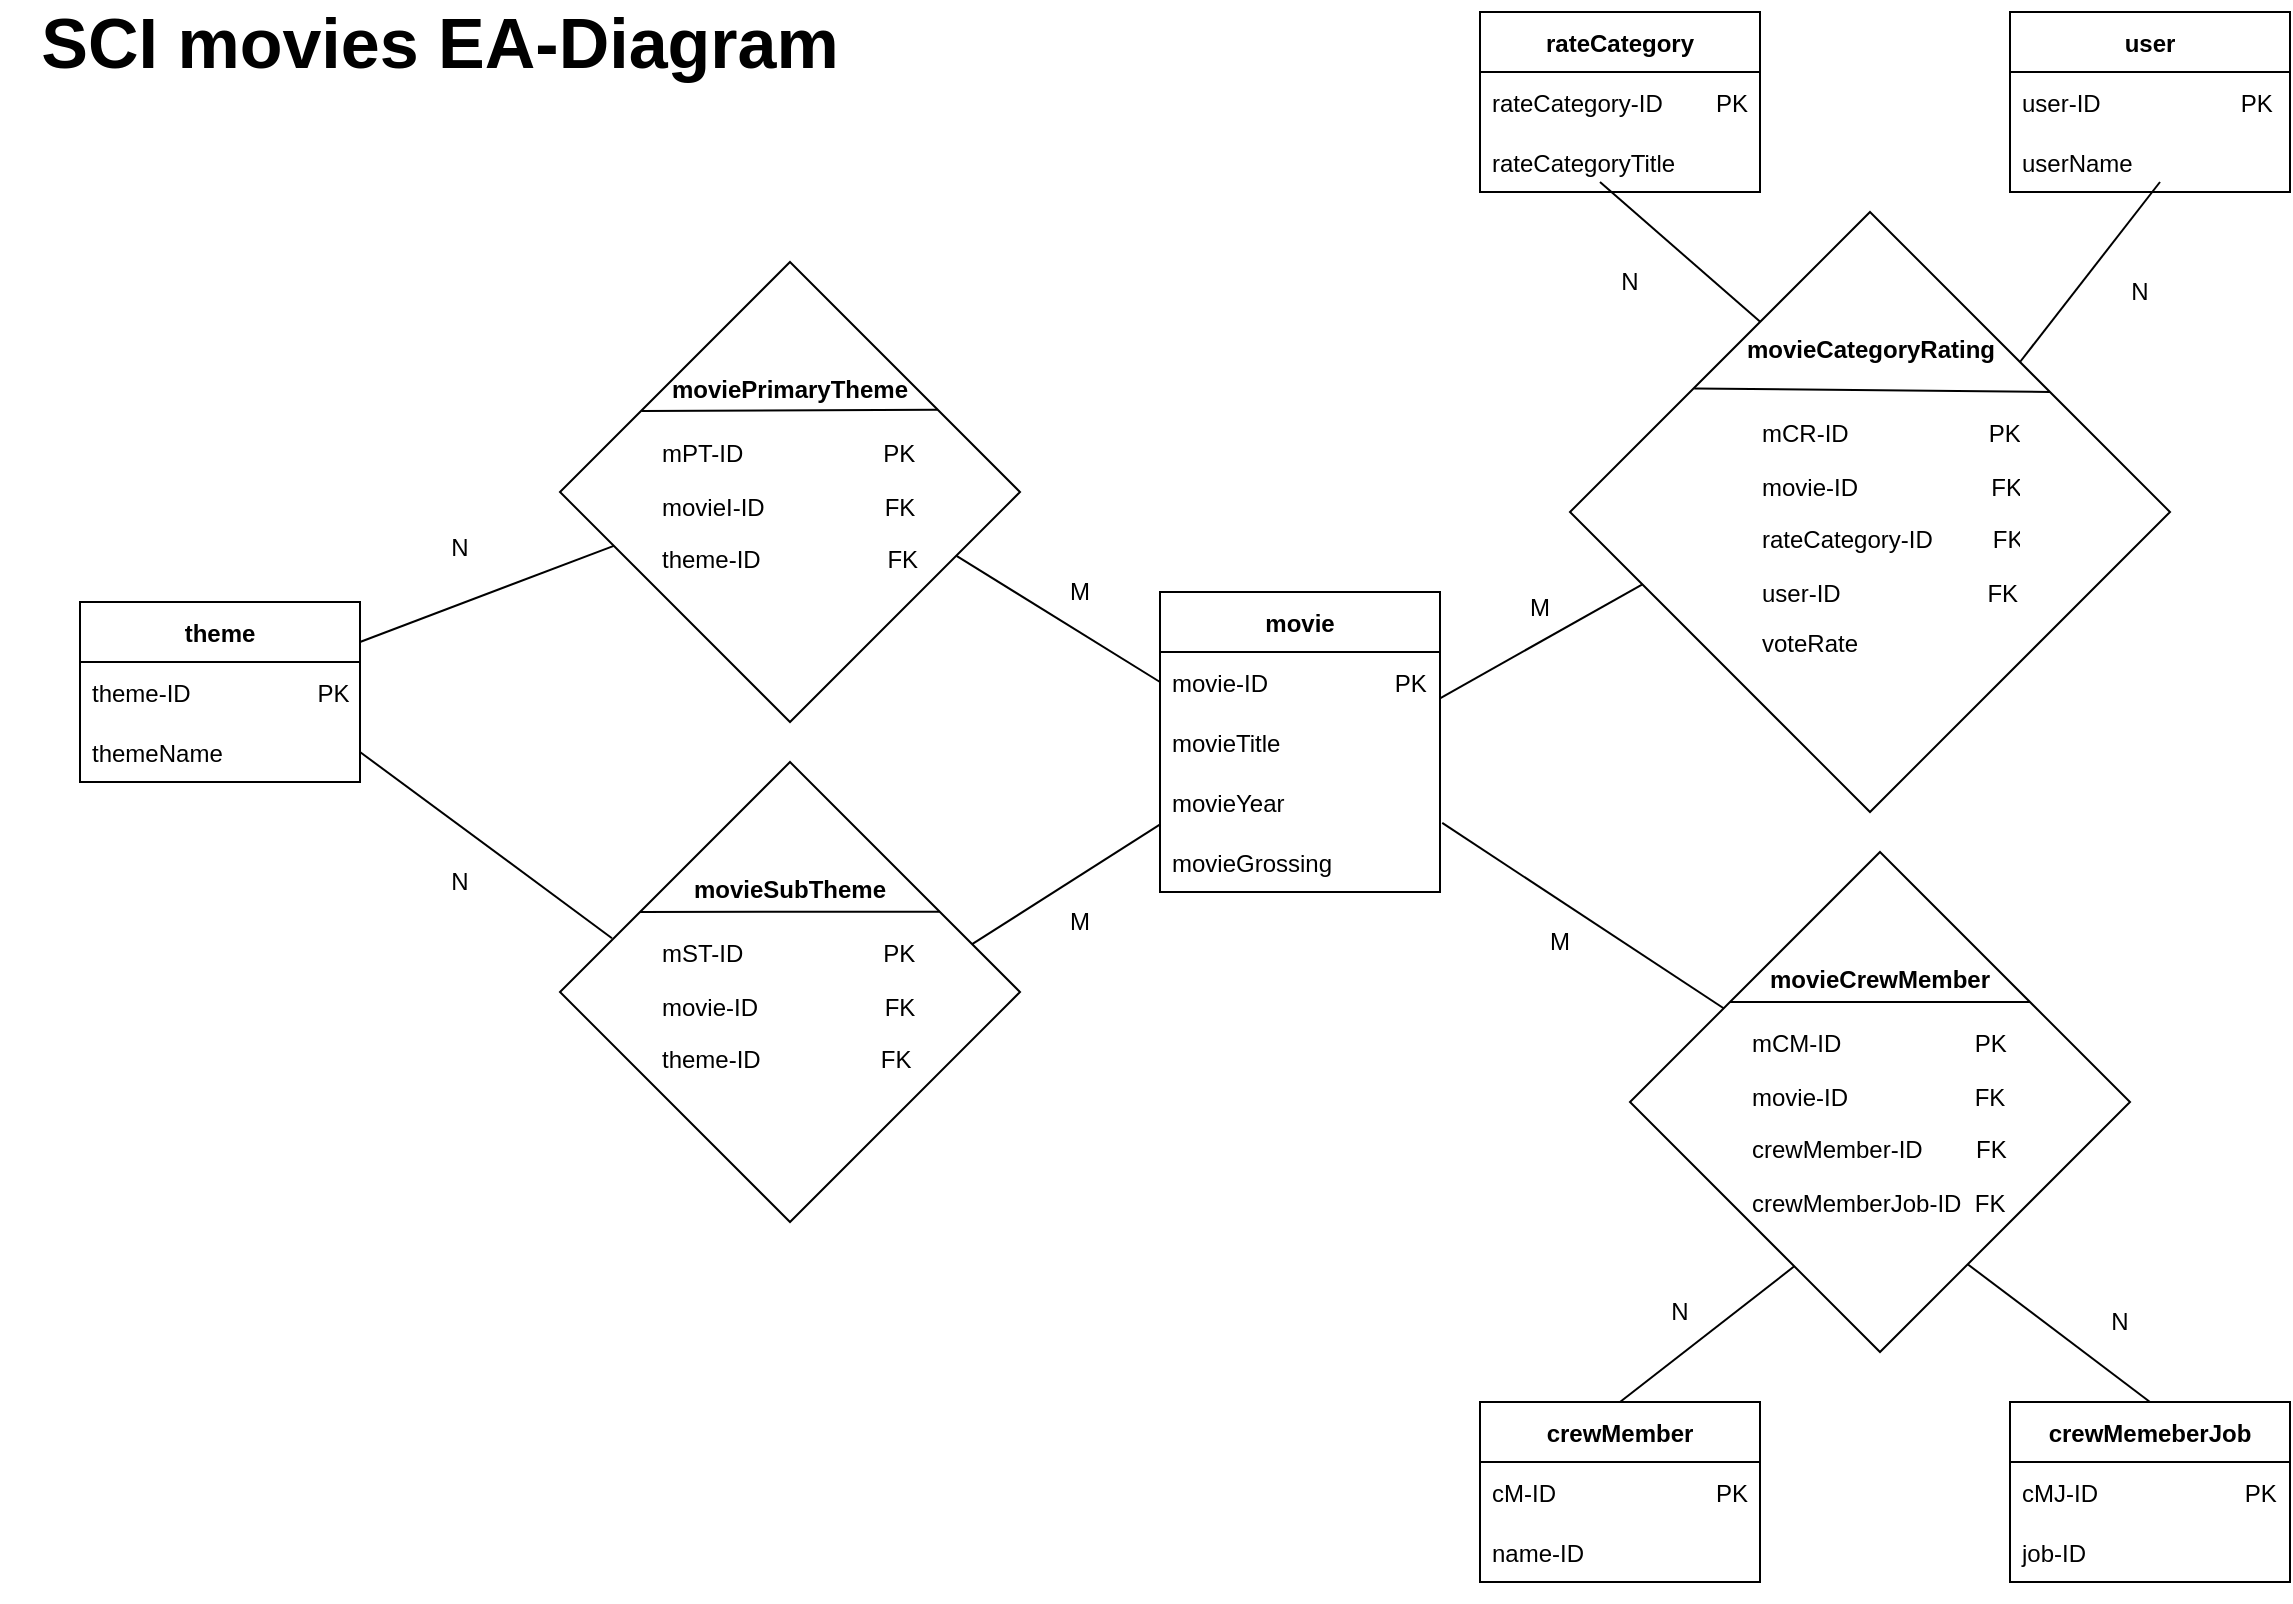 <mxfile version="15.8.6" type="device"><diagram id="Y8DxEz13-pSEZx9DOg2j" name="Page-1"><mxGraphModel dx="1817" dy="533" grid="1" gridSize="10" guides="1" tooltips="1" connect="1" arrows="1" fold="1" page="1" pageScale="1" pageWidth="827" pageHeight="1169" math="0" shadow="0"><root><mxCell id="0"/><mxCell id="1" parent="0"/><mxCell id="ud4wmfdj29XFmckQVJOk-42" value="user" style="swimlane;fontStyle=1;childLayout=stackLayout;horizontal=1;startSize=30;horizontalStack=0;resizeParent=1;resizeParentMax=0;resizeLast=0;collapsible=1;marginBottom=0;" vertex="1" parent="1"><mxGeometry x="285" y="395" width="140" height="90" as="geometry"/></mxCell><mxCell id="ud4wmfdj29XFmckQVJOk-43" value="user-ID                     PK" style="text;strokeColor=none;fillColor=none;align=left;verticalAlign=middle;spacingLeft=4;spacingRight=4;overflow=hidden;points=[[0,0.5],[1,0.5]];portConstraint=eastwest;rotatable=0;" vertex="1" parent="ud4wmfdj29XFmckQVJOk-42"><mxGeometry y="30" width="140" height="30" as="geometry"/></mxCell><mxCell id="ud4wmfdj29XFmckQVJOk-44" value="userName" style="text;strokeColor=none;fillColor=none;align=left;verticalAlign=middle;spacingLeft=4;spacingRight=4;overflow=hidden;points=[[0,0.5],[1,0.5]];portConstraint=eastwest;rotatable=0;" vertex="1" parent="ud4wmfdj29XFmckQVJOk-42"><mxGeometry y="60" width="140" height="30" as="geometry"/></mxCell><mxCell id="ud4wmfdj29XFmckQVJOk-58" value="theme" style="swimlane;fontStyle=1;childLayout=stackLayout;horizontal=1;startSize=30;horizontalStack=0;resizeParent=1;resizeParentMax=0;resizeLast=0;collapsible=1;marginBottom=0;" vertex="1" parent="1"><mxGeometry x="-680" y="690" width="140" height="90" as="geometry"/></mxCell><mxCell id="ud4wmfdj29XFmckQVJOk-59" value="theme-ID                   PK" style="text;strokeColor=none;fillColor=none;align=left;verticalAlign=middle;spacingLeft=4;spacingRight=4;overflow=hidden;points=[[0,0.5],[1,0.5]];portConstraint=eastwest;rotatable=0;" vertex="1" parent="ud4wmfdj29XFmckQVJOk-58"><mxGeometry y="30" width="140" height="30" as="geometry"/></mxCell><mxCell id="ud4wmfdj29XFmckQVJOk-61" value="themeName" style="text;strokeColor=none;fillColor=none;align=left;verticalAlign=middle;spacingLeft=4;spacingRight=4;overflow=hidden;points=[[0,0.5],[1,0.5]];portConstraint=eastwest;rotatable=0;" vertex="1" parent="ud4wmfdj29XFmckQVJOk-58"><mxGeometry y="60" width="140" height="30" as="geometry"/></mxCell><mxCell id="ud4wmfdj29XFmckQVJOk-66" value="movie" style="swimlane;fontStyle=1;childLayout=stackLayout;horizontal=1;startSize=30;horizontalStack=0;resizeParent=1;resizeParentMax=0;resizeLast=0;collapsible=1;marginBottom=0;" vertex="1" parent="1"><mxGeometry x="-140" y="685" width="140" height="150" as="geometry"/></mxCell><mxCell id="ud4wmfdj29XFmckQVJOk-67" value="movie-ID                   PK" style="text;strokeColor=none;fillColor=none;align=left;verticalAlign=middle;spacingLeft=4;spacingRight=4;overflow=hidden;points=[[0,0.5],[1,0.5]];portConstraint=eastwest;rotatable=0;" vertex="1" parent="ud4wmfdj29XFmckQVJOk-66"><mxGeometry y="30" width="140" height="30" as="geometry"/></mxCell><mxCell id="ud4wmfdj29XFmckQVJOk-68" value="movieTitle" style="text;strokeColor=none;fillColor=none;align=left;verticalAlign=middle;spacingLeft=4;spacingRight=4;overflow=hidden;points=[[0,0.5],[1,0.5]];portConstraint=eastwest;rotatable=0;" vertex="1" parent="ud4wmfdj29XFmckQVJOk-66"><mxGeometry y="60" width="140" height="30" as="geometry"/></mxCell><mxCell id="ud4wmfdj29XFmckQVJOk-69" value="movieYear" style="text;strokeColor=none;fillColor=none;align=left;verticalAlign=middle;spacingLeft=4;spacingRight=4;overflow=hidden;points=[[0,0.5],[1,0.5]];portConstraint=eastwest;rotatable=0;" vertex="1" parent="ud4wmfdj29XFmckQVJOk-66"><mxGeometry y="90" width="140" height="30" as="geometry"/></mxCell><mxCell id="ud4wmfdj29XFmckQVJOk-84" value="movieGrossing" style="text;strokeColor=none;fillColor=none;align=left;verticalAlign=middle;spacingLeft=4;spacingRight=4;overflow=hidden;points=[[0,0.5],[1,0.5]];portConstraint=eastwest;rotatable=0;" vertex="1" parent="ud4wmfdj29XFmckQVJOk-66"><mxGeometry y="120" width="140" height="30" as="geometry"/></mxCell><mxCell id="ud4wmfdj29XFmckQVJOk-70" value="crewMemeberJob" style="swimlane;fontStyle=1;childLayout=stackLayout;horizontal=1;startSize=30;horizontalStack=0;resizeParent=1;resizeParentMax=0;resizeLast=0;collapsible=1;marginBottom=0;" vertex="1" parent="1"><mxGeometry x="285" y="1090" width="140" height="90" as="geometry"/></mxCell><mxCell id="ud4wmfdj29XFmckQVJOk-71" value="cMJ-ID                      PK" style="text;strokeColor=none;fillColor=none;align=left;verticalAlign=middle;spacingLeft=4;spacingRight=4;overflow=hidden;points=[[0,0.5],[1,0.5]];portConstraint=eastwest;rotatable=0;" vertex="1" parent="ud4wmfdj29XFmckQVJOk-70"><mxGeometry y="30" width="140" height="30" as="geometry"/></mxCell><mxCell id="ud4wmfdj29XFmckQVJOk-92" value="job-ID" style="text;strokeColor=none;fillColor=none;align=left;verticalAlign=middle;spacingLeft=4;spacingRight=4;overflow=hidden;points=[[0,0.5],[1,0.5]];portConstraint=eastwest;rotatable=0;" vertex="1" parent="ud4wmfdj29XFmckQVJOk-70"><mxGeometry y="60" width="140" height="30" as="geometry"/></mxCell><mxCell id="ud4wmfdj29XFmckQVJOk-74" value="rateCategory" style="swimlane;fontStyle=1;childLayout=stackLayout;horizontal=1;startSize=30;horizontalStack=0;resizeParent=1;resizeParentMax=0;resizeLast=0;collapsible=1;marginBottom=0;" vertex="1" parent="1"><mxGeometry x="20" y="395" width="140" height="90" as="geometry"/></mxCell><mxCell id="ud4wmfdj29XFmckQVJOk-75" value="rateCategory-ID        PK" style="text;strokeColor=none;fillColor=none;align=left;verticalAlign=middle;spacingLeft=4;spacingRight=4;overflow=hidden;points=[[0,0.5],[1,0.5]];portConstraint=eastwest;rotatable=0;" vertex="1" parent="ud4wmfdj29XFmckQVJOk-74"><mxGeometry y="30" width="140" height="30" as="geometry"/></mxCell><mxCell id="ud4wmfdj29XFmckQVJOk-76" value="rateCategoryTitle" style="text;strokeColor=none;fillColor=none;align=left;verticalAlign=middle;spacingLeft=4;spacingRight=4;overflow=hidden;points=[[0,0.5],[1,0.5]];portConstraint=eastwest;rotatable=0;" vertex="1" parent="ud4wmfdj29XFmckQVJOk-74"><mxGeometry y="60" width="140" height="30" as="geometry"/></mxCell><mxCell id="ud4wmfdj29XFmckQVJOk-101" value="" style="group" vertex="1" connectable="0" parent="1"><mxGeometry x="95" y="815" width="275" height="375" as="geometry"/></mxCell><mxCell id="ud4wmfdj29XFmckQVJOk-78" value="" style="rhombus;whiteSpace=wrap;html=1;" vertex="1" parent="ud4wmfdj29XFmckQVJOk-101"><mxGeometry width="250" height="250" as="geometry"/></mxCell><mxCell id="ud4wmfdj29XFmckQVJOk-94" value="mCM-ID                    PK" style="text;strokeColor=none;fillColor=none;align=left;verticalAlign=middle;spacingLeft=4;spacingRight=4;overflow=hidden;points=[[0,0.5],[1,0.5]];portConstraint=eastwest;rotatable=0;" vertex="1" parent="ud4wmfdj29XFmckQVJOk-101"><mxGeometry x="55" y="80" width="140" height="30" as="geometry"/></mxCell><mxCell id="ud4wmfdj29XFmckQVJOk-95" value="movie-ID                   FK" style="text;strokeColor=none;fillColor=none;align=left;verticalAlign=middle;spacingLeft=4;spacingRight=4;overflow=hidden;points=[[0,0.5],[1,0.5]];portConstraint=eastwest;rotatable=0;" vertex="1" parent="ud4wmfdj29XFmckQVJOk-101"><mxGeometry x="55" y="107" width="140" height="30" as="geometry"/></mxCell><mxCell id="ud4wmfdj29XFmckQVJOk-96" value="crewMember-ID        FK" style="text;strokeColor=none;fillColor=none;align=left;verticalAlign=middle;spacingLeft=4;spacingRight=4;overflow=hidden;points=[[0,0.5],[1,0.5]];portConstraint=eastwest;rotatable=0;" vertex="1" parent="ud4wmfdj29XFmckQVJOk-101"><mxGeometry x="55" y="133" width="140" height="30" as="geometry"/></mxCell><mxCell id="ud4wmfdj29XFmckQVJOk-97" value="crewMemberJob-ID  FK" style="text;strokeColor=none;fillColor=none;align=left;verticalAlign=middle;spacingLeft=4;spacingRight=4;overflow=hidden;points=[[0,0.5],[1,0.5]];portConstraint=eastwest;rotatable=0;" vertex="1" parent="ud4wmfdj29XFmckQVJOk-101"><mxGeometry x="55" y="160" width="140" height="30" as="geometry"/></mxCell><mxCell id="ud4wmfdj29XFmckQVJOk-98" value="&lt;span&gt;movieCrewMember&lt;/span&gt;" style="text;html=1;strokeColor=none;fillColor=none;align=center;verticalAlign=middle;whiteSpace=wrap;rounded=0;fontStyle=1" vertex="1" parent="ud4wmfdj29XFmckQVJOk-101"><mxGeometry x="95" y="49" width="60" height="30" as="geometry"/></mxCell><mxCell id="ud4wmfdj29XFmckQVJOk-100" value="" style="endArrow=none;html=1;rounded=0;entryX=0.8;entryY=0.3;entryDx=0;entryDy=0;entryPerimeter=0;" edge="1" parent="ud4wmfdj29XFmckQVJOk-101" target="ud4wmfdj29XFmckQVJOk-78"><mxGeometry width="50" height="50" relative="1" as="geometry"><mxPoint x="50" y="75" as="sourcePoint"/><mxPoint x="-130" y="55" as="targetPoint"/></mxGeometry></mxCell><mxCell id="ud4wmfdj29XFmckQVJOk-170" value="N" style="text;html=1;strokeColor=none;fillColor=none;align=center;verticalAlign=middle;whiteSpace=wrap;rounded=0;" vertex="1" parent="ud4wmfdj29XFmckQVJOk-101"><mxGeometry x="-5" y="215" width="60" height="30" as="geometry"/></mxCell><mxCell id="ud4wmfdj29XFmckQVJOk-171" value="N" style="text;html=1;strokeColor=none;fillColor=none;align=center;verticalAlign=middle;whiteSpace=wrap;rounded=0;" vertex="1" parent="ud4wmfdj29XFmckQVJOk-101"><mxGeometry x="215" y="220" width="60" height="30" as="geometry"/></mxCell><mxCell id="ud4wmfdj29XFmckQVJOk-102" value="" style="group" vertex="1" connectable="0" parent="1"><mxGeometry x="65" y="485" width="320" height="320" as="geometry"/></mxCell><mxCell id="ud4wmfdj29XFmckQVJOk-103" value="" style="rhombus;whiteSpace=wrap;html=1;" vertex="1" parent="ud4wmfdj29XFmckQVJOk-102"><mxGeometry y="10" width="300" height="300" as="geometry"/></mxCell><mxCell id="ud4wmfdj29XFmckQVJOk-108" value="&lt;span&gt;movieCategoryRating&lt;/span&gt;" style="text;html=1;strokeColor=none;fillColor=none;align=center;verticalAlign=middle;whiteSpace=wrap;rounded=0;fontStyle=1" vertex="1" parent="ud4wmfdj29XFmckQVJOk-102"><mxGeometry x="111.6" y="60.0" width="76.8" height="38.4" as="geometry"/></mxCell><mxCell id="ud4wmfdj29XFmckQVJOk-109" value="" style="endArrow=none;html=1;rounded=0;entryX=0.8;entryY=0.3;entryDx=0;entryDy=0;entryPerimeter=0;exitX=0.207;exitY=0.294;exitDx=0;exitDy=0;exitPerimeter=0;" edge="1" parent="ud4wmfdj29XFmckQVJOk-102" target="ud4wmfdj29XFmckQVJOk-103" source="ud4wmfdj29XFmckQVJOk-103"><mxGeometry width="50" height="50" relative="1" as="geometry"><mxPoint x="64.0" y="96" as="sourcePoint"/><mxPoint x="-166.4" y="70.4" as="targetPoint"/></mxGeometry></mxCell><mxCell id="ud4wmfdj29XFmckQVJOk-111" value="mCR-ID                     PK" style="text;strokeColor=none;fillColor=none;align=left;verticalAlign=middle;spacingLeft=4;spacingRight=4;overflow=hidden;points=[[0,0.5],[1,0.5]];portConstraint=eastwest;rotatable=0;" vertex="1" parent="ud4wmfdj29XFmckQVJOk-102"><mxGeometry x="90" y="105" width="140" height="30" as="geometry"/></mxCell><mxCell id="ud4wmfdj29XFmckQVJOk-112" value="movie-ID                    FK" style="text;strokeColor=none;fillColor=none;align=left;verticalAlign=middle;spacingLeft=4;spacingRight=4;overflow=hidden;points=[[0,0.5],[1,0.5]];portConstraint=eastwest;rotatable=0;" vertex="1" parent="ud4wmfdj29XFmckQVJOk-102"><mxGeometry x="90" y="132" width="140" height="30" as="geometry"/></mxCell><mxCell id="ud4wmfdj29XFmckQVJOk-113" value="rateCategory-ID         FK" style="text;strokeColor=none;fillColor=none;align=left;verticalAlign=middle;spacingLeft=4;spacingRight=4;overflow=hidden;points=[[0,0.5],[1,0.5]];portConstraint=eastwest;rotatable=0;" vertex="1" parent="ud4wmfdj29XFmckQVJOk-102"><mxGeometry x="90" y="158" width="140" height="30" as="geometry"/></mxCell><mxCell id="ud4wmfdj29XFmckQVJOk-114" value="user-ID                      FK" style="text;strokeColor=none;fillColor=none;align=left;verticalAlign=middle;spacingLeft=4;spacingRight=4;overflow=hidden;points=[[0,0.5],[1,0.5]];portConstraint=eastwest;rotatable=0;" vertex="1" parent="ud4wmfdj29XFmckQVJOk-102"><mxGeometry x="90" y="185" width="140" height="30" as="geometry"/></mxCell><mxCell id="ud4wmfdj29XFmckQVJOk-115" value="voteRate" style="text;strokeColor=none;fillColor=none;align=left;verticalAlign=middle;spacingLeft=4;spacingRight=4;overflow=hidden;points=[[0,0.5],[1,0.5]];portConstraint=eastwest;rotatable=0;" vertex="1" parent="ud4wmfdj29XFmckQVJOk-102"><mxGeometry x="90" y="210" width="140" height="30" as="geometry"/></mxCell><mxCell id="ud4wmfdj29XFmckQVJOk-168" value="N" style="text;html=1;strokeColor=none;fillColor=none;align=center;verticalAlign=middle;whiteSpace=wrap;rounded=0;" vertex="1" parent="ud4wmfdj29XFmckQVJOk-102"><mxGeometry y="30" width="60" height="30" as="geometry"/></mxCell><mxCell id="ud4wmfdj29XFmckQVJOk-169" value="N" style="text;html=1;strokeColor=none;fillColor=none;align=center;verticalAlign=middle;whiteSpace=wrap;rounded=0;" vertex="1" parent="ud4wmfdj29XFmckQVJOk-102"><mxGeometry x="255" y="35" width="60" height="30" as="geometry"/></mxCell><mxCell id="ud4wmfdj29XFmckQVJOk-116" value="" style="group" vertex="1" connectable="0" parent="1"><mxGeometry x="-450" y="520" width="250" height="250" as="geometry"/></mxCell><mxCell id="ud4wmfdj29XFmckQVJOk-117" value="" style="rhombus;whiteSpace=wrap;html=1;" vertex="1" parent="ud4wmfdj29XFmckQVJOk-116"><mxGeometry x="10" width="230" height="230" as="geometry"/></mxCell><mxCell id="ud4wmfdj29XFmckQVJOk-118" value="mPT-ID                     PK" style="text;strokeColor=none;fillColor=none;align=left;verticalAlign=middle;spacingLeft=4;spacingRight=4;overflow=hidden;points=[[0,0.5],[1,0.5]];portConstraint=eastwest;rotatable=0;" vertex="1" parent="ud4wmfdj29XFmckQVJOk-116"><mxGeometry x="55" y="80" width="140" height="30" as="geometry"/></mxCell><mxCell id="ud4wmfdj29XFmckQVJOk-119" value="movieI-ID                  FK" style="text;strokeColor=none;fillColor=none;align=left;verticalAlign=middle;spacingLeft=4;spacingRight=4;overflow=hidden;points=[[0,0.5],[1,0.5]];portConstraint=eastwest;rotatable=0;" vertex="1" parent="ud4wmfdj29XFmckQVJOk-116"><mxGeometry x="55" y="107" width="140" height="30" as="geometry"/></mxCell><mxCell id="ud4wmfdj29XFmckQVJOk-120" value="theme-ID                   FK" style="text;strokeColor=none;fillColor=none;align=left;verticalAlign=middle;spacingLeft=4;spacingRight=4;overflow=hidden;points=[[0,0.5],[1,0.5]];portConstraint=eastwest;rotatable=0;" vertex="1" parent="ud4wmfdj29XFmckQVJOk-116"><mxGeometry x="55" y="133" width="140" height="30" as="geometry"/></mxCell><mxCell id="ud4wmfdj29XFmckQVJOk-122" value="&lt;span&gt;moviePrimaryTheme&lt;/span&gt;" style="text;html=1;strokeColor=none;fillColor=none;align=center;verticalAlign=middle;whiteSpace=wrap;rounded=0;fontStyle=1" vertex="1" parent="ud4wmfdj29XFmckQVJOk-116"><mxGeometry x="95" y="49" width="60" height="30" as="geometry"/></mxCell><mxCell id="ud4wmfdj29XFmckQVJOk-123" value="" style="endArrow=none;html=1;rounded=0;entryX=0.821;entryY=0.321;entryDx=0;entryDy=0;entryPerimeter=0;exitX=0.177;exitY=0.324;exitDx=0;exitDy=0;exitPerimeter=0;" edge="1" parent="ud4wmfdj29XFmckQVJOk-116" target="ud4wmfdj29XFmckQVJOk-117" source="ud4wmfdj29XFmckQVJOk-117"><mxGeometry width="50" height="50" relative="1" as="geometry"><mxPoint x="50" y="75" as="sourcePoint"/><mxPoint x="-130" y="55" as="targetPoint"/></mxGeometry></mxCell><mxCell id="ud4wmfdj29XFmckQVJOk-125" value="" style="group" vertex="1" connectable="0" parent="1"><mxGeometry x="-450" y="770" width="250" height="250" as="geometry"/></mxCell><mxCell id="ud4wmfdj29XFmckQVJOk-126" value="" style="rhombus;whiteSpace=wrap;html=1;" vertex="1" parent="ud4wmfdj29XFmckQVJOk-125"><mxGeometry x="10" width="230" height="230" as="geometry"/></mxCell><mxCell id="ud4wmfdj29XFmckQVJOk-127" value="mST-ID                     PK" style="text;strokeColor=none;fillColor=none;align=left;verticalAlign=middle;spacingLeft=4;spacingRight=4;overflow=hidden;points=[[0,0.5],[1,0.5]];portConstraint=eastwest;rotatable=0;" vertex="1" parent="ud4wmfdj29XFmckQVJOk-125"><mxGeometry x="55" y="80" width="140" height="30" as="geometry"/></mxCell><mxCell id="ud4wmfdj29XFmckQVJOk-128" value="movie-ID                   FK" style="text;strokeColor=none;fillColor=none;align=left;verticalAlign=middle;spacingLeft=4;spacingRight=4;overflow=hidden;points=[[0,0.5],[1,0.5]];portConstraint=eastwest;rotatable=0;" vertex="1" parent="ud4wmfdj29XFmckQVJOk-125"><mxGeometry x="55" y="107" width="140" height="30" as="geometry"/></mxCell><mxCell id="ud4wmfdj29XFmckQVJOk-129" value="theme-ID                  FK" style="text;strokeColor=none;fillColor=none;align=left;verticalAlign=middle;spacingLeft=4;spacingRight=4;overflow=hidden;points=[[0,0.5],[1,0.5]];portConstraint=eastwest;rotatable=0;" vertex="1" parent="ud4wmfdj29XFmckQVJOk-125"><mxGeometry x="55" y="133" width="140" height="30" as="geometry"/></mxCell><mxCell id="ud4wmfdj29XFmckQVJOk-130" value="&lt;span&gt;movieSubTheme&lt;/span&gt;" style="text;html=1;strokeColor=none;fillColor=none;align=center;verticalAlign=middle;whiteSpace=wrap;rounded=0;fontStyle=1" vertex="1" parent="ud4wmfdj29XFmckQVJOk-125"><mxGeometry x="95" y="49" width="60" height="30" as="geometry"/></mxCell><mxCell id="ud4wmfdj29XFmckQVJOk-131" value="" style="endArrow=none;html=1;rounded=0;entryX=0.821;entryY=0.321;entryDx=0;entryDy=0;entryPerimeter=0;" edge="1" parent="ud4wmfdj29XFmckQVJOk-125"><mxGeometry width="50" height="50" relative="1" as="geometry"><mxPoint x="50" y="75" as="sourcePoint"/><mxPoint x="199.83" y="74.83" as="targetPoint"/></mxGeometry></mxCell><mxCell id="ud4wmfdj29XFmckQVJOk-149" value="" style="endArrow=none;html=1;rounded=0;exitX=0.113;exitY=0.383;exitDx=0;exitDy=0;exitPerimeter=0;entryX=1;entryY=0.5;entryDx=0;entryDy=0;" edge="1" parent="1" source="ud4wmfdj29XFmckQVJOk-126" target="ud4wmfdj29XFmckQVJOk-61"><mxGeometry width="50" height="50" relative="1" as="geometry"><mxPoint x="-520" y="830" as="sourcePoint"/><mxPoint x="-470" y="780" as="targetPoint"/></mxGeometry></mxCell><mxCell id="ud4wmfdj29XFmckQVJOk-151" value="" style="endArrow=none;html=1;rounded=0;entryX=0.117;entryY=0.617;entryDx=0;entryDy=0;entryPerimeter=0;" edge="1" parent="1" target="ud4wmfdj29XFmckQVJOk-117"><mxGeometry width="50" height="50" relative="1" as="geometry"><mxPoint x="-540" y="710" as="sourcePoint"/><mxPoint x="-490" y="660" as="targetPoint"/></mxGeometry></mxCell><mxCell id="ud4wmfdj29XFmckQVJOk-153" value="" style="endArrow=none;html=1;rounded=0;exitX=0;exitY=0.5;exitDx=0;exitDy=0;entryX=0.862;entryY=0.639;entryDx=0;entryDy=0;entryPerimeter=0;" edge="1" parent="1" source="ud4wmfdj29XFmckQVJOk-67" target="ud4wmfdj29XFmckQVJOk-117"><mxGeometry width="50" height="50" relative="1" as="geometry"><mxPoint x="-100" y="870" as="sourcePoint"/><mxPoint x="-251" y="675" as="targetPoint"/></mxGeometry></mxCell><mxCell id="ud4wmfdj29XFmckQVJOk-154" value="" style="endArrow=none;html=1;rounded=0;entryX=0.002;entryY=0.869;entryDx=0;entryDy=0;entryPerimeter=0;exitX=0.896;exitY=0.396;exitDx=0;exitDy=0;exitPerimeter=0;" edge="1" parent="1" source="ud4wmfdj29XFmckQVJOk-126" target="ud4wmfdj29XFmckQVJOk-69"><mxGeometry width="50" height="50" relative="1" as="geometry"><mxPoint x="-220" y="850" as="sourcePoint"/><mxPoint x="-170" y="800" as="targetPoint"/></mxGeometry></mxCell><mxCell id="ud4wmfdj29XFmckQVJOk-155" value="" style="endArrow=none;html=1;rounded=0;exitX=1;exitY=0.771;exitDx=0;exitDy=0;exitPerimeter=0;entryX=0.12;entryY=0.621;entryDx=0;entryDy=0;entryPerimeter=0;" edge="1" parent="1" source="ud4wmfdj29XFmckQVJOk-67" target="ud4wmfdj29XFmckQVJOk-103"><mxGeometry width="50" height="50" relative="1" as="geometry"><mxPoint x="200" y="820" as="sourcePoint"/><mxPoint x="250" y="770" as="targetPoint"/></mxGeometry></mxCell><mxCell id="ud4wmfdj29XFmckQVJOk-156" value="" style="endArrow=none;html=1;rounded=0;exitX=1.008;exitY=0.849;exitDx=0;exitDy=0;exitPerimeter=0;entryX=0.188;entryY=0.313;entryDx=0;entryDy=0;entryPerimeter=0;" edge="1" parent="1" source="ud4wmfdj29XFmckQVJOk-69" target="ud4wmfdj29XFmckQVJOk-78"><mxGeometry width="50" height="50" relative="1" as="geometry"><mxPoint x="200" y="820" as="sourcePoint"/><mxPoint x="250" y="770" as="targetPoint"/></mxGeometry></mxCell><mxCell id="ud4wmfdj29XFmckQVJOk-50" value="crewMember" style="swimlane;fontStyle=1;childLayout=stackLayout;horizontal=1;startSize=30;horizontalStack=0;resizeParent=1;resizeParentMax=0;resizeLast=0;collapsible=1;marginBottom=0;" vertex="1" parent="1"><mxGeometry x="20" y="1090" width="140" height="90" as="geometry"/></mxCell><mxCell id="ud4wmfdj29XFmckQVJOk-51" value="cM-ID                        PK" style="text;strokeColor=none;fillColor=none;align=left;verticalAlign=middle;spacingLeft=4;spacingRight=4;overflow=hidden;points=[[0,0.5],[1,0.5]];portConstraint=eastwest;rotatable=0;" vertex="1" parent="ud4wmfdj29XFmckQVJOk-50"><mxGeometry y="30" width="140" height="30" as="geometry"/></mxCell><mxCell id="ud4wmfdj29XFmckQVJOk-52" value="name-ID " style="text;strokeColor=none;fillColor=none;align=left;verticalAlign=middle;spacingLeft=4;spacingRight=4;overflow=hidden;points=[[0,0.5],[1,0.5]];portConstraint=eastwest;rotatable=0;" vertex="1" parent="ud4wmfdj29XFmckQVJOk-50"><mxGeometry y="60" width="140" height="30" as="geometry"/></mxCell><mxCell id="ud4wmfdj29XFmckQVJOk-157" value="" style="endArrow=none;html=1;rounded=0;exitX=0.328;exitY=0.829;exitDx=0;exitDy=0;exitPerimeter=0;entryX=0.5;entryY=0;entryDx=0;entryDy=0;" edge="1" parent="1" source="ud4wmfdj29XFmckQVJOk-78" target="ud4wmfdj29XFmckQVJOk-50"><mxGeometry width="50" height="50" relative="1" as="geometry"><mxPoint x="60" y="900" as="sourcePoint"/><mxPoint x="70" y="1060" as="targetPoint"/></mxGeometry></mxCell><mxCell id="ud4wmfdj29XFmckQVJOk-158" value="" style="endArrow=none;html=1;rounded=0;exitX=0.5;exitY=0;exitDx=0;exitDy=0;entryX=0.676;entryY=0.825;entryDx=0;entryDy=0;entryPerimeter=0;" edge="1" parent="1" source="ud4wmfdj29XFmckQVJOk-70" target="ud4wmfdj29XFmckQVJOk-78"><mxGeometry width="50" height="50" relative="1" as="geometry"><mxPoint x="60" y="900" as="sourcePoint"/><mxPoint x="110" y="850" as="targetPoint"/></mxGeometry></mxCell><mxCell id="ud4wmfdj29XFmckQVJOk-159" value="" style="endArrow=none;html=1;rounded=0;exitX=0.317;exitY=0.183;exitDx=0;exitDy=0;exitPerimeter=0;" edge="1" parent="1" source="ud4wmfdj29XFmckQVJOk-103"><mxGeometry width="50" height="50" relative="1" as="geometry"><mxPoint x="120" y="710" as="sourcePoint"/><mxPoint x="80" y="480" as="targetPoint"/></mxGeometry></mxCell><mxCell id="ud4wmfdj29XFmckQVJOk-160" value="" style="endArrow=none;html=1;rounded=0;exitX=1;exitY=0;exitDx=0;exitDy=0;" edge="1" parent="1" source="ud4wmfdj29XFmckQVJOk-103"><mxGeometry width="50" height="50" relative="1" as="geometry"><mxPoint x="120" y="710" as="sourcePoint"/><mxPoint x="360" y="480" as="targetPoint"/></mxGeometry></mxCell><mxCell id="ud4wmfdj29XFmckQVJOk-162" value="N" style="text;html=1;strokeColor=none;fillColor=none;align=center;verticalAlign=middle;whiteSpace=wrap;rounded=0;" vertex="1" parent="1"><mxGeometry x="-520" y="647.5" width="60" height="30" as="geometry"/></mxCell><mxCell id="ud4wmfdj29XFmckQVJOk-163" value="N" style="text;html=1;strokeColor=none;fillColor=none;align=center;verticalAlign=middle;whiteSpace=wrap;rounded=0;" vertex="1" parent="1"><mxGeometry x="-520" y="815" width="60" height="30" as="geometry"/></mxCell><mxCell id="ud4wmfdj29XFmckQVJOk-164" value="M" style="text;html=1;strokeColor=none;fillColor=none;align=center;verticalAlign=middle;whiteSpace=wrap;rounded=0;" vertex="1" parent="1"><mxGeometry x="-210" y="670" width="60" height="30" as="geometry"/></mxCell><mxCell id="ud4wmfdj29XFmckQVJOk-165" value="M" style="text;html=1;strokeColor=none;fillColor=none;align=center;verticalAlign=middle;whiteSpace=wrap;rounded=0;" vertex="1" parent="1"><mxGeometry x="-210" y="835" width="60" height="30" as="geometry"/></mxCell><mxCell id="ud4wmfdj29XFmckQVJOk-166" value="M" style="text;html=1;strokeColor=none;fillColor=none;align=center;verticalAlign=middle;whiteSpace=wrap;rounded=0;" vertex="1" parent="1"><mxGeometry x="30" y="845" width="60" height="30" as="geometry"/></mxCell><mxCell id="ud4wmfdj29XFmckQVJOk-167" value="M" style="text;html=1;strokeColor=none;fillColor=none;align=center;verticalAlign=middle;whiteSpace=wrap;rounded=0;" vertex="1" parent="1"><mxGeometry x="20" y="677.5" width="60" height="30" as="geometry"/></mxCell><mxCell id="ud4wmfdj29XFmckQVJOk-173" value="&lt;b&gt;&lt;font style=&quot;font-size: 35px&quot;&gt;SCI movies EA-Diagram&lt;/font&gt;&lt;/b&gt;" style="text;html=1;strokeColor=none;fillColor=none;align=center;verticalAlign=middle;whiteSpace=wrap;rounded=0;" vertex="1" parent="1"><mxGeometry x="-720" y="395" width="440" height="30" as="geometry"/></mxCell></root></mxGraphModel></diagram></mxfile>